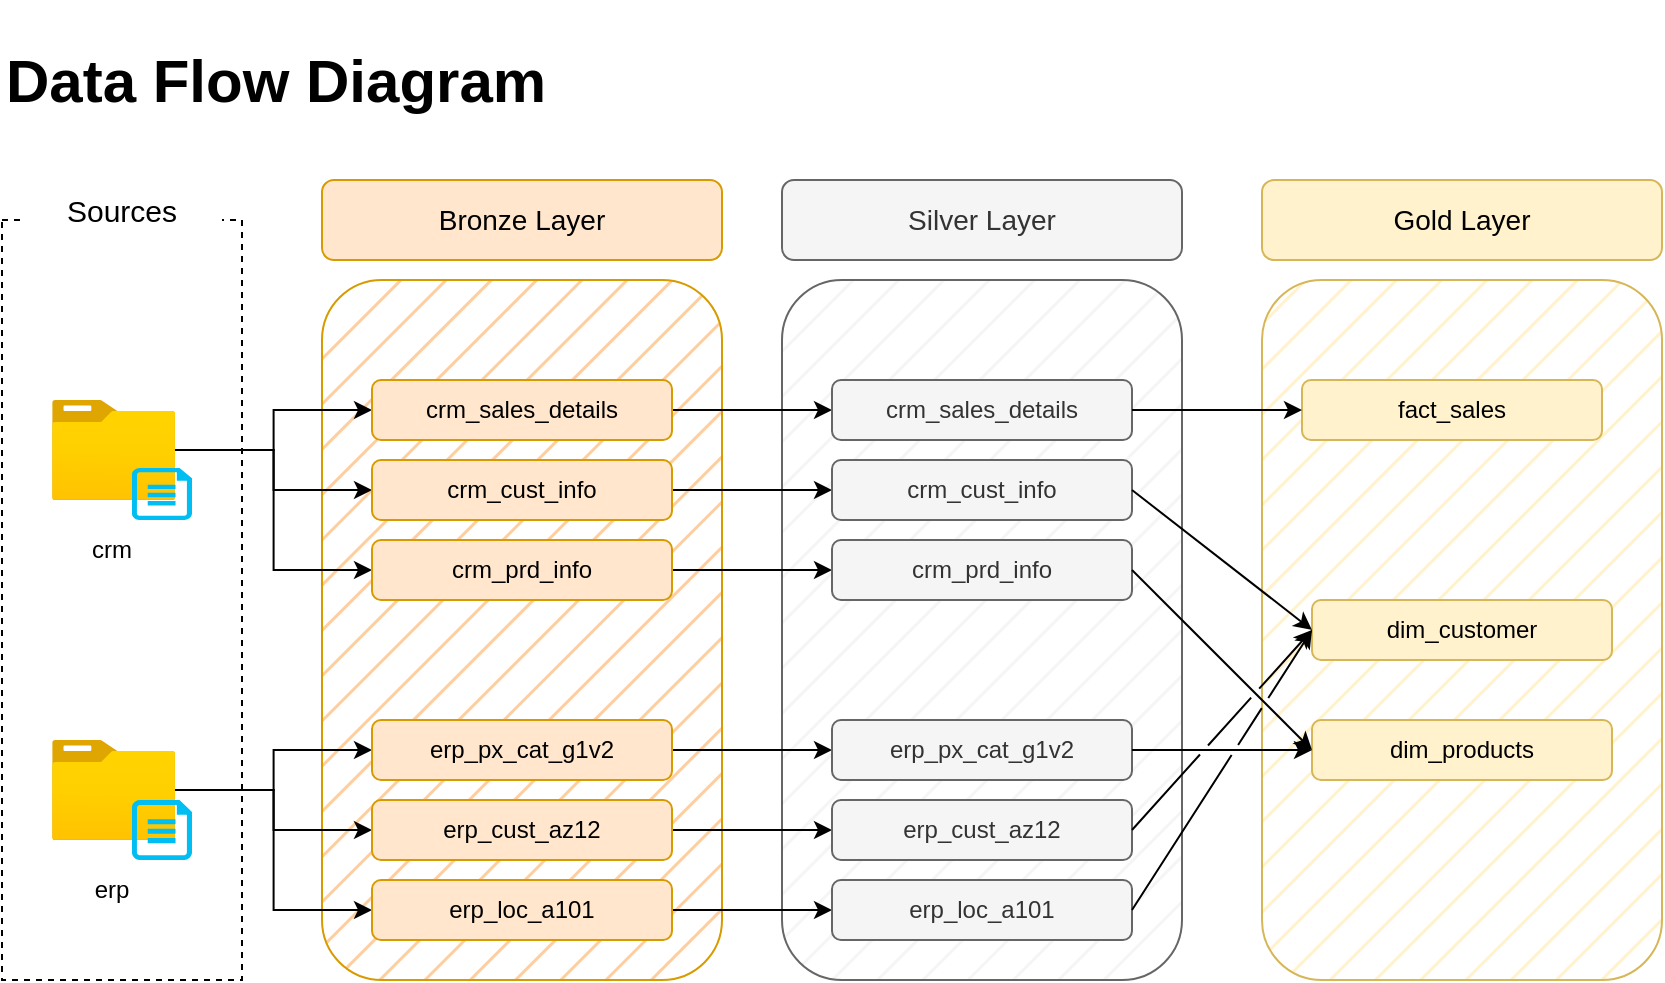 <mxfile version="26.2.2">
  <diagram name="Page-1" id="9Mc0S2ib7fyd9acJga6t">
    <mxGraphModel dx="985" dy="586" grid="0" gridSize="10" guides="1" tooltips="1" connect="1" arrows="1" fold="1" page="1" pageScale="1" pageWidth="1100" pageHeight="850" math="0" shadow="0">
      <root>
        <mxCell id="0" />
        <mxCell id="1" parent="0" />
        <mxCell id="D5lpfLi3ph63Vn9O6m8F-9" value="" style="rounded=1;whiteSpace=wrap;html=1;fillColor=#f5f5f5;strokeColor=#666666;shadow=0;fillStyle=hatch;fontColor=#333333;" parent="1" vertex="1">
          <mxGeometry x="510" y="250" width="200" height="350" as="geometry" />
        </mxCell>
        <mxCell id="K_4SThUAGQxyaNUpAKKb-12" value="" style="rounded=1;whiteSpace=wrap;html=1;fillColor=#FFCE9F;strokeColor=#d79b00;shadow=0;gradientColor=none;fillStyle=hatch;" parent="1" vertex="1">
          <mxGeometry x="280" y="250" width="200" height="350" as="geometry" />
        </mxCell>
        <mxCell id="K_4SThUAGQxyaNUpAKKb-1" value="" style="rounded=0;whiteSpace=wrap;html=1;dashed=1;" parent="1" vertex="1">
          <mxGeometry x="120" y="220" width="120" height="380" as="geometry" />
        </mxCell>
        <mxCell id="K_4SThUAGQxyaNUpAKKb-3" value="&lt;font style=&quot;font-size: 15px;&quot;&gt;Sources&lt;/font&gt;" style="text;html=1;align=center;verticalAlign=middle;whiteSpace=wrap;rounded=0;fillColor=default;" parent="1" vertex="1">
          <mxGeometry x="130" y="200" width="100" height="30" as="geometry" />
        </mxCell>
        <mxCell id="K_4SThUAGQxyaNUpAKKb-19" style="edgeStyle=orthogonalEdgeStyle;rounded=0;orthogonalLoop=1;jettySize=auto;html=1;entryX=0;entryY=0.5;entryDx=0;entryDy=0;" parent="1" source="K_4SThUAGQxyaNUpAKKb-6" target="K_4SThUAGQxyaNUpAKKb-16" edge="1">
          <mxGeometry relative="1" as="geometry" />
        </mxCell>
        <mxCell id="K_4SThUAGQxyaNUpAKKb-20" style="edgeStyle=orthogonalEdgeStyle;rounded=0;orthogonalLoop=1;jettySize=auto;html=1;entryX=0;entryY=0.5;entryDx=0;entryDy=0;" parent="1" source="K_4SThUAGQxyaNUpAKKb-6" target="K_4SThUAGQxyaNUpAKKb-17" edge="1">
          <mxGeometry relative="1" as="geometry" />
        </mxCell>
        <mxCell id="K_4SThUAGQxyaNUpAKKb-21" style="edgeStyle=orthogonalEdgeStyle;rounded=0;orthogonalLoop=1;jettySize=auto;html=1;entryX=0;entryY=0.5;entryDx=0;entryDy=0;" parent="1" source="K_4SThUAGQxyaNUpAKKb-6" target="K_4SThUAGQxyaNUpAKKb-18" edge="1">
          <mxGeometry relative="1" as="geometry" />
        </mxCell>
        <mxCell id="K_4SThUAGQxyaNUpAKKb-6" value="" style="image;aspect=fixed;html=1;points=[];align=center;fontSize=12;image=img/lib/azure2/general/Folder_Blank.svg;" parent="1" vertex="1">
          <mxGeometry x="145" y="310" width="61.62" height="50" as="geometry" />
        </mxCell>
        <mxCell id="K_4SThUAGQxyaNUpAKKb-7" value="" style="verticalLabelPosition=bottom;html=1;verticalAlign=top;align=center;strokeColor=none;fillColor=#00BEF2;shape=mxgraph.azure.cloud_services_configuration_file;pointerEvents=1;" parent="1" vertex="1">
          <mxGeometry x="185" y="344" width="30" height="26" as="geometry" />
        </mxCell>
        <mxCell id="K_4SThUAGQxyaNUpAKKb-25" style="edgeStyle=orthogonalEdgeStyle;rounded=0;orthogonalLoop=1;jettySize=auto;html=1;entryX=0;entryY=0.5;entryDx=0;entryDy=0;" parent="1" source="K_4SThUAGQxyaNUpAKKb-8" target="K_4SThUAGQxyaNUpAKKb-22" edge="1">
          <mxGeometry relative="1" as="geometry" />
        </mxCell>
        <mxCell id="K_4SThUAGQxyaNUpAKKb-26" style="edgeStyle=orthogonalEdgeStyle;rounded=0;orthogonalLoop=1;jettySize=auto;html=1;entryX=0;entryY=0.5;entryDx=0;entryDy=0;" parent="1" source="K_4SThUAGQxyaNUpAKKb-8" target="K_4SThUAGQxyaNUpAKKb-23" edge="1">
          <mxGeometry relative="1" as="geometry" />
        </mxCell>
        <mxCell id="K_4SThUAGQxyaNUpAKKb-27" style="edgeStyle=orthogonalEdgeStyle;rounded=0;orthogonalLoop=1;jettySize=auto;html=1;entryX=0;entryY=0.5;entryDx=0;entryDy=0;" parent="1" source="K_4SThUAGQxyaNUpAKKb-8" target="K_4SThUAGQxyaNUpAKKb-24" edge="1">
          <mxGeometry relative="1" as="geometry" />
        </mxCell>
        <mxCell id="K_4SThUAGQxyaNUpAKKb-8" value="" style="image;aspect=fixed;html=1;points=[];align=center;fontSize=12;image=img/lib/azure2/general/Folder_Blank.svg;" parent="1" vertex="1">
          <mxGeometry x="145" y="480" width="61.62" height="50" as="geometry" />
        </mxCell>
        <mxCell id="K_4SThUAGQxyaNUpAKKb-9" value="" style="verticalLabelPosition=bottom;html=1;verticalAlign=top;align=center;strokeColor=none;fillColor=#00BEF2;shape=mxgraph.azure.cloud_services_configuration_file;pointerEvents=1;" parent="1" vertex="1">
          <mxGeometry x="185" y="510" width="30" height="30" as="geometry" />
        </mxCell>
        <mxCell id="K_4SThUAGQxyaNUpAKKb-10" value="crm" style="text;html=1;align=center;verticalAlign=middle;whiteSpace=wrap;rounded=0;" parent="1" vertex="1">
          <mxGeometry x="145" y="370" width="60" height="30" as="geometry" />
        </mxCell>
        <mxCell id="K_4SThUAGQxyaNUpAKKb-11" value="erp" style="text;html=1;align=center;verticalAlign=middle;whiteSpace=wrap;rounded=0;" parent="1" vertex="1">
          <mxGeometry x="145" y="540" width="60" height="30" as="geometry" />
        </mxCell>
        <mxCell id="K_4SThUAGQxyaNUpAKKb-14" value="&lt;font style=&quot;font-size: 14px;&quot;&gt;Bronze Layer&lt;/font&gt;" style="rounded=1;whiteSpace=wrap;html=1;fillColor=#ffe6cc;strokeColor=#d79b00;" parent="1" vertex="1">
          <mxGeometry x="280" y="200" width="200" height="40" as="geometry" />
        </mxCell>
        <mxCell id="D5lpfLi3ph63Vn9O6m8F-18" style="edgeStyle=orthogonalEdgeStyle;rounded=0;orthogonalLoop=1;jettySize=auto;html=1;entryX=0;entryY=0.5;entryDx=0;entryDy=0;" parent="1" source="K_4SThUAGQxyaNUpAKKb-16" target="D5lpfLi3ph63Vn9O6m8F-11" edge="1">
          <mxGeometry relative="1" as="geometry" />
        </mxCell>
        <mxCell id="K_4SThUAGQxyaNUpAKKb-16" value="&lt;font&gt;crm_sales_details&lt;/font&gt;" style="rounded=1;whiteSpace=wrap;html=1;fillColor=#ffe6cc;strokeColor=#d79b00;" parent="1" vertex="1">
          <mxGeometry x="305" y="300" width="150" height="30" as="geometry" />
        </mxCell>
        <mxCell id="D5lpfLi3ph63Vn9O6m8F-19" style="edgeStyle=orthogonalEdgeStyle;rounded=0;orthogonalLoop=1;jettySize=auto;html=1;entryX=0;entryY=0.5;entryDx=0;entryDy=0;" parent="1" source="K_4SThUAGQxyaNUpAKKb-17" target="D5lpfLi3ph63Vn9O6m8F-12" edge="1">
          <mxGeometry relative="1" as="geometry" />
        </mxCell>
        <mxCell id="K_4SThUAGQxyaNUpAKKb-17" value="&lt;font&gt;crm_cust_info&lt;/font&gt;" style="rounded=1;whiteSpace=wrap;html=1;fillColor=#ffe6cc;strokeColor=#d79b00;" parent="1" vertex="1">
          <mxGeometry x="305" y="340" width="150" height="30" as="geometry" />
        </mxCell>
        <mxCell id="D5lpfLi3ph63Vn9O6m8F-20" style="edgeStyle=orthogonalEdgeStyle;rounded=0;orthogonalLoop=1;jettySize=auto;html=1;entryX=0;entryY=0.5;entryDx=0;entryDy=0;" parent="1" source="K_4SThUAGQxyaNUpAKKb-18" target="D5lpfLi3ph63Vn9O6m8F-13" edge="1">
          <mxGeometry relative="1" as="geometry" />
        </mxCell>
        <mxCell id="K_4SThUAGQxyaNUpAKKb-18" value="&lt;font&gt;crm_prd_info&lt;/font&gt;" style="rounded=1;whiteSpace=wrap;html=1;fillColor=#ffe6cc;strokeColor=#d79b00;" parent="1" vertex="1">
          <mxGeometry x="305" y="380" width="150" height="30" as="geometry" />
        </mxCell>
        <mxCell id="D5lpfLi3ph63Vn9O6m8F-21" style="edgeStyle=orthogonalEdgeStyle;rounded=0;orthogonalLoop=1;jettySize=auto;html=1;entryX=0;entryY=0.5;entryDx=0;entryDy=0;" parent="1" source="K_4SThUAGQxyaNUpAKKb-22" target="D5lpfLi3ph63Vn9O6m8F-14" edge="1">
          <mxGeometry relative="1" as="geometry" />
        </mxCell>
        <mxCell id="K_4SThUAGQxyaNUpAKKb-22" value="&lt;font&gt;erp_px_cat_g1v2&lt;/font&gt;" style="rounded=1;whiteSpace=wrap;html=1;fillColor=#ffe6cc;strokeColor=#d79b00;" parent="1" vertex="1">
          <mxGeometry x="305" y="470" width="150" height="30" as="geometry" />
        </mxCell>
        <mxCell id="D5lpfLi3ph63Vn9O6m8F-23" style="edgeStyle=orthogonalEdgeStyle;rounded=0;orthogonalLoop=1;jettySize=auto;html=1;entryX=0;entryY=0.5;entryDx=0;entryDy=0;" parent="1" source="K_4SThUAGQxyaNUpAKKb-23" target="D5lpfLi3ph63Vn9O6m8F-15" edge="1">
          <mxGeometry relative="1" as="geometry" />
        </mxCell>
        <mxCell id="K_4SThUAGQxyaNUpAKKb-23" value="erp_cust_az12" style="rounded=1;whiteSpace=wrap;html=1;fillColor=#ffe6cc;strokeColor=#d79b00;" parent="1" vertex="1">
          <mxGeometry x="305" y="510" width="150" height="30" as="geometry" />
        </mxCell>
        <mxCell id="D5lpfLi3ph63Vn9O6m8F-24" style="edgeStyle=orthogonalEdgeStyle;rounded=0;orthogonalLoop=1;jettySize=auto;html=1;entryX=0;entryY=0.5;entryDx=0;entryDy=0;" parent="1" source="K_4SThUAGQxyaNUpAKKb-24" target="D5lpfLi3ph63Vn9O6m8F-16" edge="1">
          <mxGeometry relative="1" as="geometry" />
        </mxCell>
        <mxCell id="K_4SThUAGQxyaNUpAKKb-24" value="&lt;font&gt;erp_loc_a101&lt;/font&gt;" style="rounded=1;whiteSpace=wrap;html=1;fillColor=#ffe6cc;strokeColor=#d79b00;" parent="1" vertex="1">
          <mxGeometry x="305" y="550" width="150" height="30" as="geometry" />
        </mxCell>
        <mxCell id="D5lpfLi3ph63Vn9O6m8F-10" value="&lt;font style=&quot;font-size: 14px;&quot;&gt;Silver Layer&lt;/font&gt;" style="rounded=1;whiteSpace=wrap;html=1;fillColor=#f5f5f5;strokeColor=#666666;fontColor=#333333;" parent="1" vertex="1">
          <mxGeometry x="510" y="200" width="200" height="40" as="geometry" />
        </mxCell>
        <mxCell id="D5lpfLi3ph63Vn9O6m8F-11" value="&lt;font&gt;crm_sales_details&lt;/font&gt;" style="rounded=1;whiteSpace=wrap;html=1;fillColor=#f5f5f5;strokeColor=#666666;fontColor=#333333;" parent="1" vertex="1">
          <mxGeometry x="535" y="300" width="150" height="30" as="geometry" />
        </mxCell>
        <mxCell id="D5lpfLi3ph63Vn9O6m8F-12" value="&lt;font&gt;crm_cust_info&lt;/font&gt;" style="rounded=1;whiteSpace=wrap;html=1;fillColor=#f5f5f5;strokeColor=#666666;fontColor=#333333;" parent="1" vertex="1">
          <mxGeometry x="535" y="340" width="150" height="30" as="geometry" />
        </mxCell>
        <mxCell id="D5lpfLi3ph63Vn9O6m8F-13" value="&lt;font&gt;crm_prd_info&lt;/font&gt;" style="rounded=1;whiteSpace=wrap;html=1;fillColor=#f5f5f5;strokeColor=#666666;fontColor=#333333;" parent="1" vertex="1">
          <mxGeometry x="535" y="380" width="150" height="30" as="geometry" />
        </mxCell>
        <mxCell id="D5lpfLi3ph63Vn9O6m8F-14" value="&lt;font&gt;erp_px_cat_g1v2&lt;/font&gt;" style="rounded=1;whiteSpace=wrap;html=1;fillColor=#f5f5f5;strokeColor=#666666;fontColor=#333333;" parent="1" vertex="1">
          <mxGeometry x="535" y="470" width="150" height="30" as="geometry" />
        </mxCell>
        <mxCell id="D5lpfLi3ph63Vn9O6m8F-15" value="erp_cust_az12" style="rounded=1;whiteSpace=wrap;html=1;fillColor=#f5f5f5;strokeColor=#666666;fontColor=#333333;" parent="1" vertex="1">
          <mxGeometry x="535" y="510" width="150" height="30" as="geometry" />
        </mxCell>
        <mxCell id="D5lpfLi3ph63Vn9O6m8F-16" value="&lt;font&gt;erp_loc_a101&lt;/font&gt;" style="rounded=1;whiteSpace=wrap;html=1;fillColor=#f5f5f5;strokeColor=#666666;fontColor=#333333;" parent="1" vertex="1">
          <mxGeometry x="535" y="550" width="150" height="30" as="geometry" />
        </mxCell>
        <mxCell id="JdyK81aP22bagLdb8Qu5-1" value="" style="rounded=1;whiteSpace=wrap;html=1;fillColor=#fff2cc;strokeColor=#d6b656;shadow=0;fillStyle=hatch;" vertex="1" parent="1">
          <mxGeometry x="750" y="250" width="200" height="350" as="geometry" />
        </mxCell>
        <mxCell id="JdyK81aP22bagLdb8Qu5-2" value="&lt;font style=&quot;font-size: 14px;&quot;&gt;Gold Layer&lt;/font&gt;" style="rounded=1;whiteSpace=wrap;html=1;fillColor=#fff2cc;strokeColor=#d6b656;" vertex="1" parent="1">
          <mxGeometry x="750" y="200" width="200" height="40" as="geometry" />
        </mxCell>
        <mxCell id="JdyK81aP22bagLdb8Qu5-9" value="dim_customer" style="rounded=1;whiteSpace=wrap;html=1;fillColor=#fff2cc;strokeColor=#d6b656;" vertex="1" parent="1">
          <mxGeometry x="775" y="410" width="150" height="30" as="geometry" />
        </mxCell>
        <mxCell id="JdyK81aP22bagLdb8Qu5-10" value="&lt;font&gt;dim_products&lt;/font&gt;" style="rounded=1;whiteSpace=wrap;html=1;fillColor=#fff2cc;strokeColor=#d6b656;" vertex="1" parent="1">
          <mxGeometry x="775" y="470" width="150" height="30" as="geometry" />
        </mxCell>
        <mxCell id="JdyK81aP22bagLdb8Qu5-11" value="&lt;font&gt;fact_sales&lt;/font&gt;" style="rounded=1;whiteSpace=wrap;html=1;fillColor=#fff2cc;strokeColor=#d6b656;" vertex="1" parent="1">
          <mxGeometry x="770" y="300" width="150" height="30" as="geometry" />
        </mxCell>
        <mxCell id="JdyK81aP22bagLdb8Qu5-16" value="" style="endArrow=classic;html=1;rounded=0;exitX=1;exitY=0.5;exitDx=0;exitDy=0;entryX=0;entryY=0.5;entryDx=0;entryDy=0;jumpStyle=gap;" edge="1" parent="1" source="D5lpfLi3ph63Vn9O6m8F-12" target="JdyK81aP22bagLdb8Qu5-9">
          <mxGeometry width="50" height="50" relative="1" as="geometry">
            <mxPoint x="720" y="430" as="sourcePoint" />
            <mxPoint x="770" y="380" as="targetPoint" />
          </mxGeometry>
        </mxCell>
        <mxCell id="JdyK81aP22bagLdb8Qu5-17" value="" style="endArrow=classic;html=1;rounded=0;exitX=1;exitY=0.5;exitDx=0;exitDy=0;entryX=0;entryY=0.5;entryDx=0;entryDy=0;" edge="1" parent="1" source="D5lpfLi3ph63Vn9O6m8F-11" target="JdyK81aP22bagLdb8Qu5-11">
          <mxGeometry width="50" height="50" relative="1" as="geometry">
            <mxPoint x="695" y="365" as="sourcePoint" />
            <mxPoint x="785" y="395" as="targetPoint" />
          </mxGeometry>
        </mxCell>
        <mxCell id="JdyK81aP22bagLdb8Qu5-18" value="" style="endArrow=classic;html=1;rounded=0;exitX=1;exitY=0.5;exitDx=0;exitDy=0;entryX=0;entryY=0.5;entryDx=0;entryDy=0;jumpStyle=gap;" edge="1" parent="1" source="D5lpfLi3ph63Vn9O6m8F-13" target="JdyK81aP22bagLdb8Qu5-10">
          <mxGeometry width="50" height="50" relative="1" as="geometry">
            <mxPoint x="695" y="325" as="sourcePoint" />
            <mxPoint x="785" y="475" as="targetPoint" />
          </mxGeometry>
        </mxCell>
        <mxCell id="JdyK81aP22bagLdb8Qu5-19" value="" style="endArrow=classic;html=1;rounded=0;exitX=1;exitY=0.5;exitDx=0;exitDy=0;entryX=0;entryY=0.5;entryDx=0;entryDy=0;jumpStyle=gap;" edge="1" parent="1" source="D5lpfLi3ph63Vn9O6m8F-14" target="JdyK81aP22bagLdb8Qu5-10">
          <mxGeometry width="50" height="50" relative="1" as="geometry">
            <mxPoint x="695" y="405" as="sourcePoint" />
            <mxPoint x="785" y="435" as="targetPoint" />
          </mxGeometry>
        </mxCell>
        <mxCell id="JdyK81aP22bagLdb8Qu5-20" value="" style="endArrow=classic;html=1;rounded=0;exitX=1;exitY=0.5;exitDx=0;exitDy=0;entryX=0;entryY=0.5;entryDx=0;entryDy=0;jumpStyle=gap;" edge="1" parent="1" source="D5lpfLi3ph63Vn9O6m8F-15" target="JdyK81aP22bagLdb8Qu5-9">
          <mxGeometry width="50" height="50" relative="1" as="geometry">
            <mxPoint x="695" y="495" as="sourcePoint" />
            <mxPoint x="785" y="435" as="targetPoint" />
          </mxGeometry>
        </mxCell>
        <mxCell id="JdyK81aP22bagLdb8Qu5-21" value="" style="endArrow=classic;html=1;rounded=0;exitX=1;exitY=0.5;exitDx=0;exitDy=0;entryX=0;entryY=0.5;entryDx=0;entryDy=0;jumpStyle=gap;" edge="1" parent="1" source="D5lpfLi3ph63Vn9O6m8F-16" target="JdyK81aP22bagLdb8Qu5-9">
          <mxGeometry width="50" height="50" relative="1" as="geometry">
            <mxPoint x="695" y="535" as="sourcePoint" />
            <mxPoint x="785" y="395" as="targetPoint" />
          </mxGeometry>
        </mxCell>
        <mxCell id="JdyK81aP22bagLdb8Qu5-22" value="&lt;font style=&quot;font-size: 30px;&quot;&gt;&lt;b style=&quot;&quot;&gt;Data Flow Diagram&lt;/b&gt;&lt;/font&gt;" style="text;html=1;align=left;verticalAlign=middle;whiteSpace=wrap;rounded=0;" vertex="1" parent="1">
          <mxGeometry x="120" y="110" width="330" height="80" as="geometry" />
        </mxCell>
      </root>
    </mxGraphModel>
  </diagram>
</mxfile>
